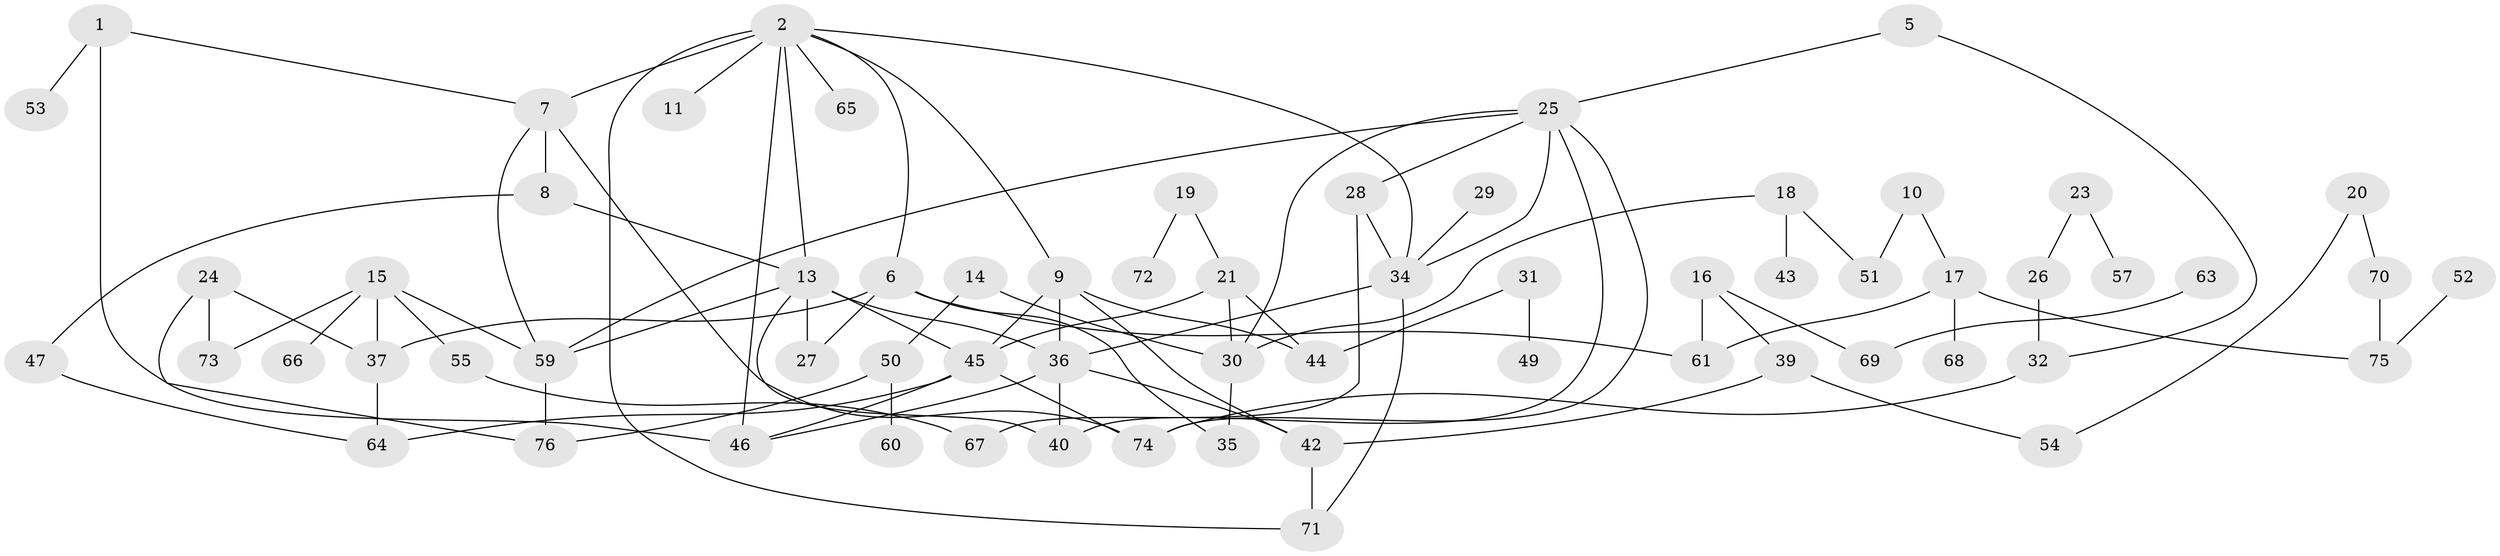 // original degree distribution, {1: 0.23148148148148148, 3: 0.24074074074074073, 0: 0.08333333333333333, 2: 0.21296296296296297, 6: 0.018518518518518517, 4: 0.16666666666666666, 7: 0.009259259259259259, 5: 0.037037037037037035}
// Generated by graph-tools (version 1.1) at 2025/48/03/04/25 22:48:06]
// undirected, 65 vertices, 96 edges
graph export_dot {
  node [color=gray90,style=filled];
  1;
  2;
  5;
  6;
  7;
  8;
  9;
  10;
  11;
  13;
  14;
  15;
  16;
  17;
  18;
  19;
  20;
  21;
  23;
  24;
  25;
  26;
  27;
  28;
  29;
  30;
  31;
  32;
  34;
  35;
  36;
  37;
  39;
  40;
  42;
  43;
  44;
  45;
  46;
  47;
  49;
  50;
  51;
  52;
  53;
  54;
  55;
  57;
  59;
  60;
  61;
  63;
  64;
  65;
  66;
  67;
  68;
  69;
  70;
  71;
  72;
  73;
  74;
  75;
  76;
  1 -- 7 [weight=1.0];
  1 -- 46 [weight=1.0];
  1 -- 53 [weight=1.0];
  2 -- 6 [weight=2.0];
  2 -- 7 [weight=1.0];
  2 -- 9 [weight=1.0];
  2 -- 11 [weight=1.0];
  2 -- 13 [weight=2.0];
  2 -- 34 [weight=1.0];
  2 -- 46 [weight=1.0];
  2 -- 65 [weight=1.0];
  2 -- 71 [weight=1.0];
  5 -- 25 [weight=1.0];
  5 -- 32 [weight=1.0];
  6 -- 27 [weight=1.0];
  6 -- 35 [weight=1.0];
  6 -- 37 [weight=1.0];
  6 -- 61 [weight=1.0];
  7 -- 8 [weight=1.0];
  7 -- 59 [weight=1.0];
  7 -- 74 [weight=1.0];
  8 -- 13 [weight=1.0];
  8 -- 47 [weight=1.0];
  9 -- 36 [weight=1.0];
  9 -- 42 [weight=1.0];
  9 -- 44 [weight=1.0];
  9 -- 45 [weight=1.0];
  10 -- 17 [weight=1.0];
  10 -- 51 [weight=1.0];
  13 -- 27 [weight=1.0];
  13 -- 36 [weight=1.0];
  13 -- 40 [weight=1.0];
  13 -- 45 [weight=1.0];
  13 -- 59 [weight=1.0];
  14 -- 30 [weight=1.0];
  14 -- 50 [weight=1.0];
  15 -- 37 [weight=1.0];
  15 -- 55 [weight=1.0];
  15 -- 59 [weight=1.0];
  15 -- 66 [weight=1.0];
  15 -- 73 [weight=1.0];
  16 -- 39 [weight=1.0];
  16 -- 61 [weight=1.0];
  16 -- 69 [weight=1.0];
  17 -- 61 [weight=1.0];
  17 -- 68 [weight=1.0];
  17 -- 75 [weight=1.0];
  18 -- 30 [weight=1.0];
  18 -- 43 [weight=1.0];
  18 -- 51 [weight=1.0];
  19 -- 21 [weight=1.0];
  19 -- 72 [weight=1.0];
  20 -- 54 [weight=1.0];
  20 -- 70 [weight=1.0];
  21 -- 30 [weight=1.0];
  21 -- 44 [weight=1.0];
  21 -- 45 [weight=1.0];
  23 -- 26 [weight=1.0];
  23 -- 57 [weight=1.0];
  24 -- 37 [weight=1.0];
  24 -- 73 [weight=1.0];
  24 -- 76 [weight=1.0];
  25 -- 28 [weight=1.0];
  25 -- 30 [weight=1.0];
  25 -- 34 [weight=1.0];
  25 -- 40 [weight=1.0];
  25 -- 59 [weight=1.0];
  25 -- 74 [weight=1.0];
  26 -- 32 [weight=1.0];
  28 -- 34 [weight=1.0];
  28 -- 67 [weight=1.0];
  29 -- 34 [weight=1.0];
  30 -- 35 [weight=1.0];
  31 -- 44 [weight=1.0];
  31 -- 49 [weight=1.0];
  32 -- 74 [weight=1.0];
  34 -- 36 [weight=1.0];
  34 -- 71 [weight=1.0];
  36 -- 40 [weight=1.0];
  36 -- 42 [weight=1.0];
  36 -- 46 [weight=1.0];
  37 -- 64 [weight=1.0];
  39 -- 42 [weight=1.0];
  39 -- 54 [weight=1.0];
  42 -- 71 [weight=1.0];
  45 -- 46 [weight=1.0];
  45 -- 64 [weight=1.0];
  45 -- 74 [weight=1.0];
  47 -- 64 [weight=1.0];
  50 -- 60 [weight=1.0];
  50 -- 76 [weight=1.0];
  52 -- 75 [weight=1.0];
  55 -- 67 [weight=1.0];
  59 -- 76 [weight=1.0];
  63 -- 69 [weight=1.0];
  70 -- 75 [weight=1.0];
}
